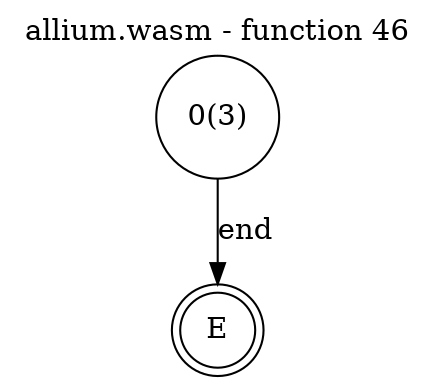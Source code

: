 digraph finite_state_machine {
    label = "allium.wasm - function 46"
    labelloc =  t
    labelfontsize = 16
    labelfontcolor = black
    labelfontname = "Helvetica"
    node [shape = doublecircle]; E ;
node [shape=circle, fontcolor=black, style="", label="0(3)"]0
node [shape=circle, fontcolor=black, style="", label="E"]E
    0 -> E[label="end"];
}
